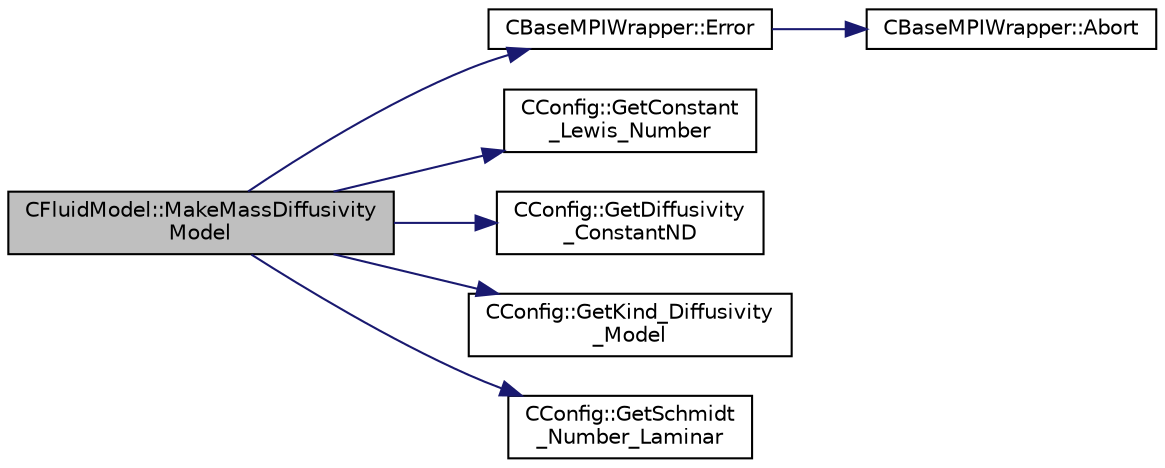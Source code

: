 digraph "CFluidModel::MakeMassDiffusivityModel"
{
 // LATEX_PDF_SIZE
  edge [fontname="Helvetica",fontsize="10",labelfontname="Helvetica",labelfontsize="10"];
  node [fontname="Helvetica",fontsize="10",shape=record];
  rankdir="LR";
  Node1 [label="CFluidModel::MakeMassDiffusivity\lModel",height=0.2,width=0.4,color="black", fillcolor="grey75", style="filled", fontcolor="black",tooltip="Instantiate the right type of mass diffusivity model based on config."];
  Node1 -> Node2 [color="midnightblue",fontsize="10",style="solid",fontname="Helvetica"];
  Node2 [label="CBaseMPIWrapper::Error",height=0.2,width=0.4,color="black", fillcolor="white", style="filled",URL="$classCBaseMPIWrapper.html#a04457c47629bda56704e6a8804833eeb",tooltip=" "];
  Node2 -> Node3 [color="midnightblue",fontsize="10",style="solid",fontname="Helvetica"];
  Node3 [label="CBaseMPIWrapper::Abort",height=0.2,width=0.4,color="black", fillcolor="white", style="filled",URL="$classCBaseMPIWrapper.html#af7297d861dca86b45cf561b6ab642e8f",tooltip=" "];
  Node1 -> Node4 [color="midnightblue",fontsize="10",style="solid",fontname="Helvetica"];
  Node4 [label="CConfig::GetConstant\l_Lewis_Number",height=0.2,width=0.4,color="black", fillcolor="white", style="filled",URL="$classCConfig.html#a4aac5a74c1e515710054f8ac8b9353dd",tooltip="Get the value of the Lewis number for each species."];
  Node1 -> Node5 [color="midnightblue",fontsize="10",style="solid",fontname="Helvetica"];
  Node5 [label="CConfig::GetDiffusivity\l_ConstantND",height=0.2,width=0.4,color="black", fillcolor="white", style="filled",URL="$classCConfig.html#ab70aa89c8e2f7c568a33b568c3d18f23",tooltip="Get the value of the non-dimensional constant mass diffusivity."];
  Node1 -> Node6 [color="midnightblue",fontsize="10",style="solid",fontname="Helvetica"];
  Node6 [label="CConfig::GetKind_Diffusivity\l_Model",height=0.2,width=0.4,color="black", fillcolor="white", style="filled",URL="$classCConfig.html#a377fb11c4c29f506337afc8b78378fcc",tooltip="Get the value of the mass diffusivity model."];
  Node1 -> Node7 [color="midnightblue",fontsize="10",style="solid",fontname="Helvetica"];
  Node7 [label="CConfig::GetSchmidt\l_Number_Laminar",height=0.2,width=0.4,color="black", fillcolor="white", style="filled",URL="$classCConfig.html#a5f170bedb98a9dd0b7f45d049eebfde7",tooltip="Get the value of the laminar Schmidt number for scalar transport."];
}
